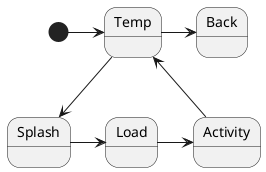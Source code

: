 @startuml

[*] -> Temp
Temp --> Splash
Splash -> Load
Load -> Activity
Activity --> Temp

Temp -> Back

@enduml